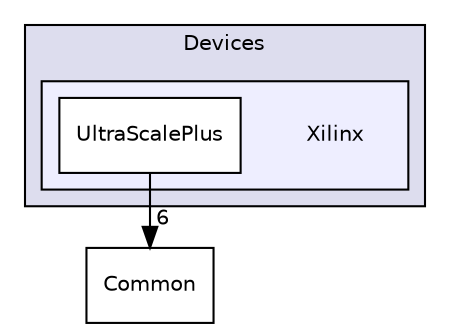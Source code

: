 digraph "src/Devices/Xilinx" {
  compound=true
  node [ fontsize="10", fontname="Helvetica"];
  edge [ labelfontsize="10", labelfontname="Helvetica"];
  subgraph clusterdir_27b17494125eb78195473abe004504ab {
    graph [ bgcolor="#ddddee", pencolor="black", label="Devices" fontname="Helvetica", fontsize="10", URL="dir_27b17494125eb78195473abe004504ab.html"]
  subgraph clusterdir_3b80f9b66070ce327ebd8ab923ef7ff0 {
    graph [ bgcolor="#eeeeff", pencolor="black", label="" URL="dir_3b80f9b66070ce327ebd8ab923ef7ff0.html"];
    dir_3b80f9b66070ce327ebd8ab923ef7ff0 [shape=plaintext label="Xilinx"];
    dir_21f1379af401b02d6de0cd697d1b0560 [shape=box label="UltraScalePlus" color="black" fillcolor="white" style="filled" URL="dir_21f1379af401b02d6de0cd697d1b0560.html"];
  }
  }
  dir_ba210d1fa67db7bee1bb22e0a3c11d9f [shape=box label="Common" URL="dir_ba210d1fa67db7bee1bb22e0a3c11d9f.html"];
  dir_21f1379af401b02d6de0cd697d1b0560->dir_ba210d1fa67db7bee1bb22e0a3c11d9f [headlabel="6", labeldistance=1.5 headhref="dir_000004_000001.html"];
}
